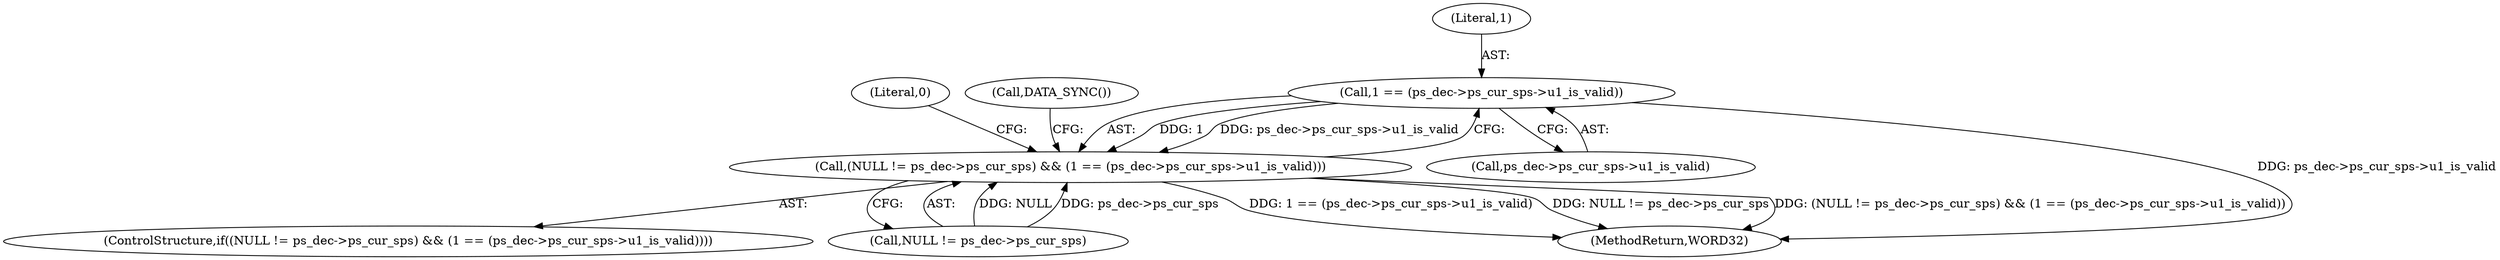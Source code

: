 digraph "0_Android_7554755536019e439433c515eeb44e701fb3bfb2@pointer" {
"1002092" [label="(Call,1 == (ps_dec->ps_cur_sps->u1_is_valid))"];
"1002086" [label="(Call,(NULL != ps_dec->ps_cur_sps) && (1 == (ps_dec->ps_cur_sps->u1_is_valid)))"];
"1002093" [label="(Literal,1)"];
"1002103" [label="(Literal,0)"];
"1002094" [label="(Call,ps_dec->ps_cur_sps->u1_is_valid)"];
"1002087" [label="(Call,NULL != ps_dec->ps_cur_sps)"];
"1002121" [label="(Call,DATA_SYNC())"];
"1002085" [label="(ControlStructure,if((NULL != ps_dec->ps_cur_sps) && (1 == (ps_dec->ps_cur_sps->u1_is_valid))))"];
"1002092" [label="(Call,1 == (ps_dec->ps_cur_sps->u1_is_valid))"];
"1002129" [label="(MethodReturn,WORD32)"];
"1002086" [label="(Call,(NULL != ps_dec->ps_cur_sps) && (1 == (ps_dec->ps_cur_sps->u1_is_valid)))"];
"1002092" -> "1002086"  [label="AST: "];
"1002092" -> "1002094"  [label="CFG: "];
"1002093" -> "1002092"  [label="AST: "];
"1002094" -> "1002092"  [label="AST: "];
"1002086" -> "1002092"  [label="CFG: "];
"1002092" -> "1002129"  [label="DDG: ps_dec->ps_cur_sps->u1_is_valid"];
"1002092" -> "1002086"  [label="DDG: 1"];
"1002092" -> "1002086"  [label="DDG: ps_dec->ps_cur_sps->u1_is_valid"];
"1002086" -> "1002085"  [label="AST: "];
"1002086" -> "1002087"  [label="CFG: "];
"1002087" -> "1002086"  [label="AST: "];
"1002103" -> "1002086"  [label="CFG: "];
"1002121" -> "1002086"  [label="CFG: "];
"1002086" -> "1002129"  [label="DDG: 1 == (ps_dec->ps_cur_sps->u1_is_valid)"];
"1002086" -> "1002129"  [label="DDG: NULL != ps_dec->ps_cur_sps"];
"1002086" -> "1002129"  [label="DDG: (NULL != ps_dec->ps_cur_sps) && (1 == (ps_dec->ps_cur_sps->u1_is_valid))"];
"1002087" -> "1002086"  [label="DDG: NULL"];
"1002087" -> "1002086"  [label="DDG: ps_dec->ps_cur_sps"];
}
